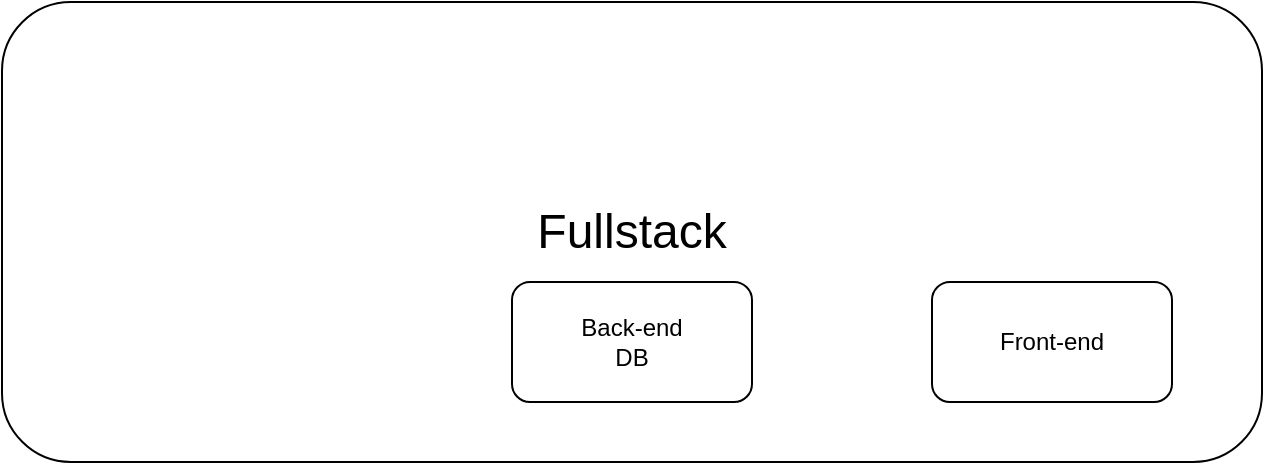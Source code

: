 <mxfile>
    <diagram id="awqPw3gz8958WkvfXc0C" name="Page-1">
        <mxGraphModel dx="1038" dy="449" grid="1" gridSize="10" guides="1" tooltips="1" connect="1" arrows="1" fold="1" page="1" pageScale="1" pageWidth="850" pageHeight="1100" math="0" shadow="0">
            <root>
                <mxCell id="0"/>
                <mxCell id="1" parent="0"/>
                <mxCell id="5" value="&lt;font style=&quot;font-size: 24px;&quot;&gt;Fullstack&lt;/font&gt;" style="rounded=1;whiteSpace=wrap;html=1;" vertex="1" parent="1">
                    <mxGeometry x="105" y="30" width="630" height="230" as="geometry"/>
                </mxCell>
                <mxCell id="2" value="Back-end&lt;div&gt;DB&lt;/div&gt;" style="rounded=1;whiteSpace=wrap;html=1;" vertex="1" parent="1">
                    <mxGeometry x="360" y="170" width="120" height="60" as="geometry"/>
                </mxCell>
                <mxCell id="3" value="Front-end" style="rounded=1;whiteSpace=wrap;html=1;" vertex="1" parent="1">
                    <mxGeometry x="570" y="170" width="120" height="60" as="geometry"/>
                </mxCell>
            </root>
        </mxGraphModel>
    </diagram>
</mxfile>